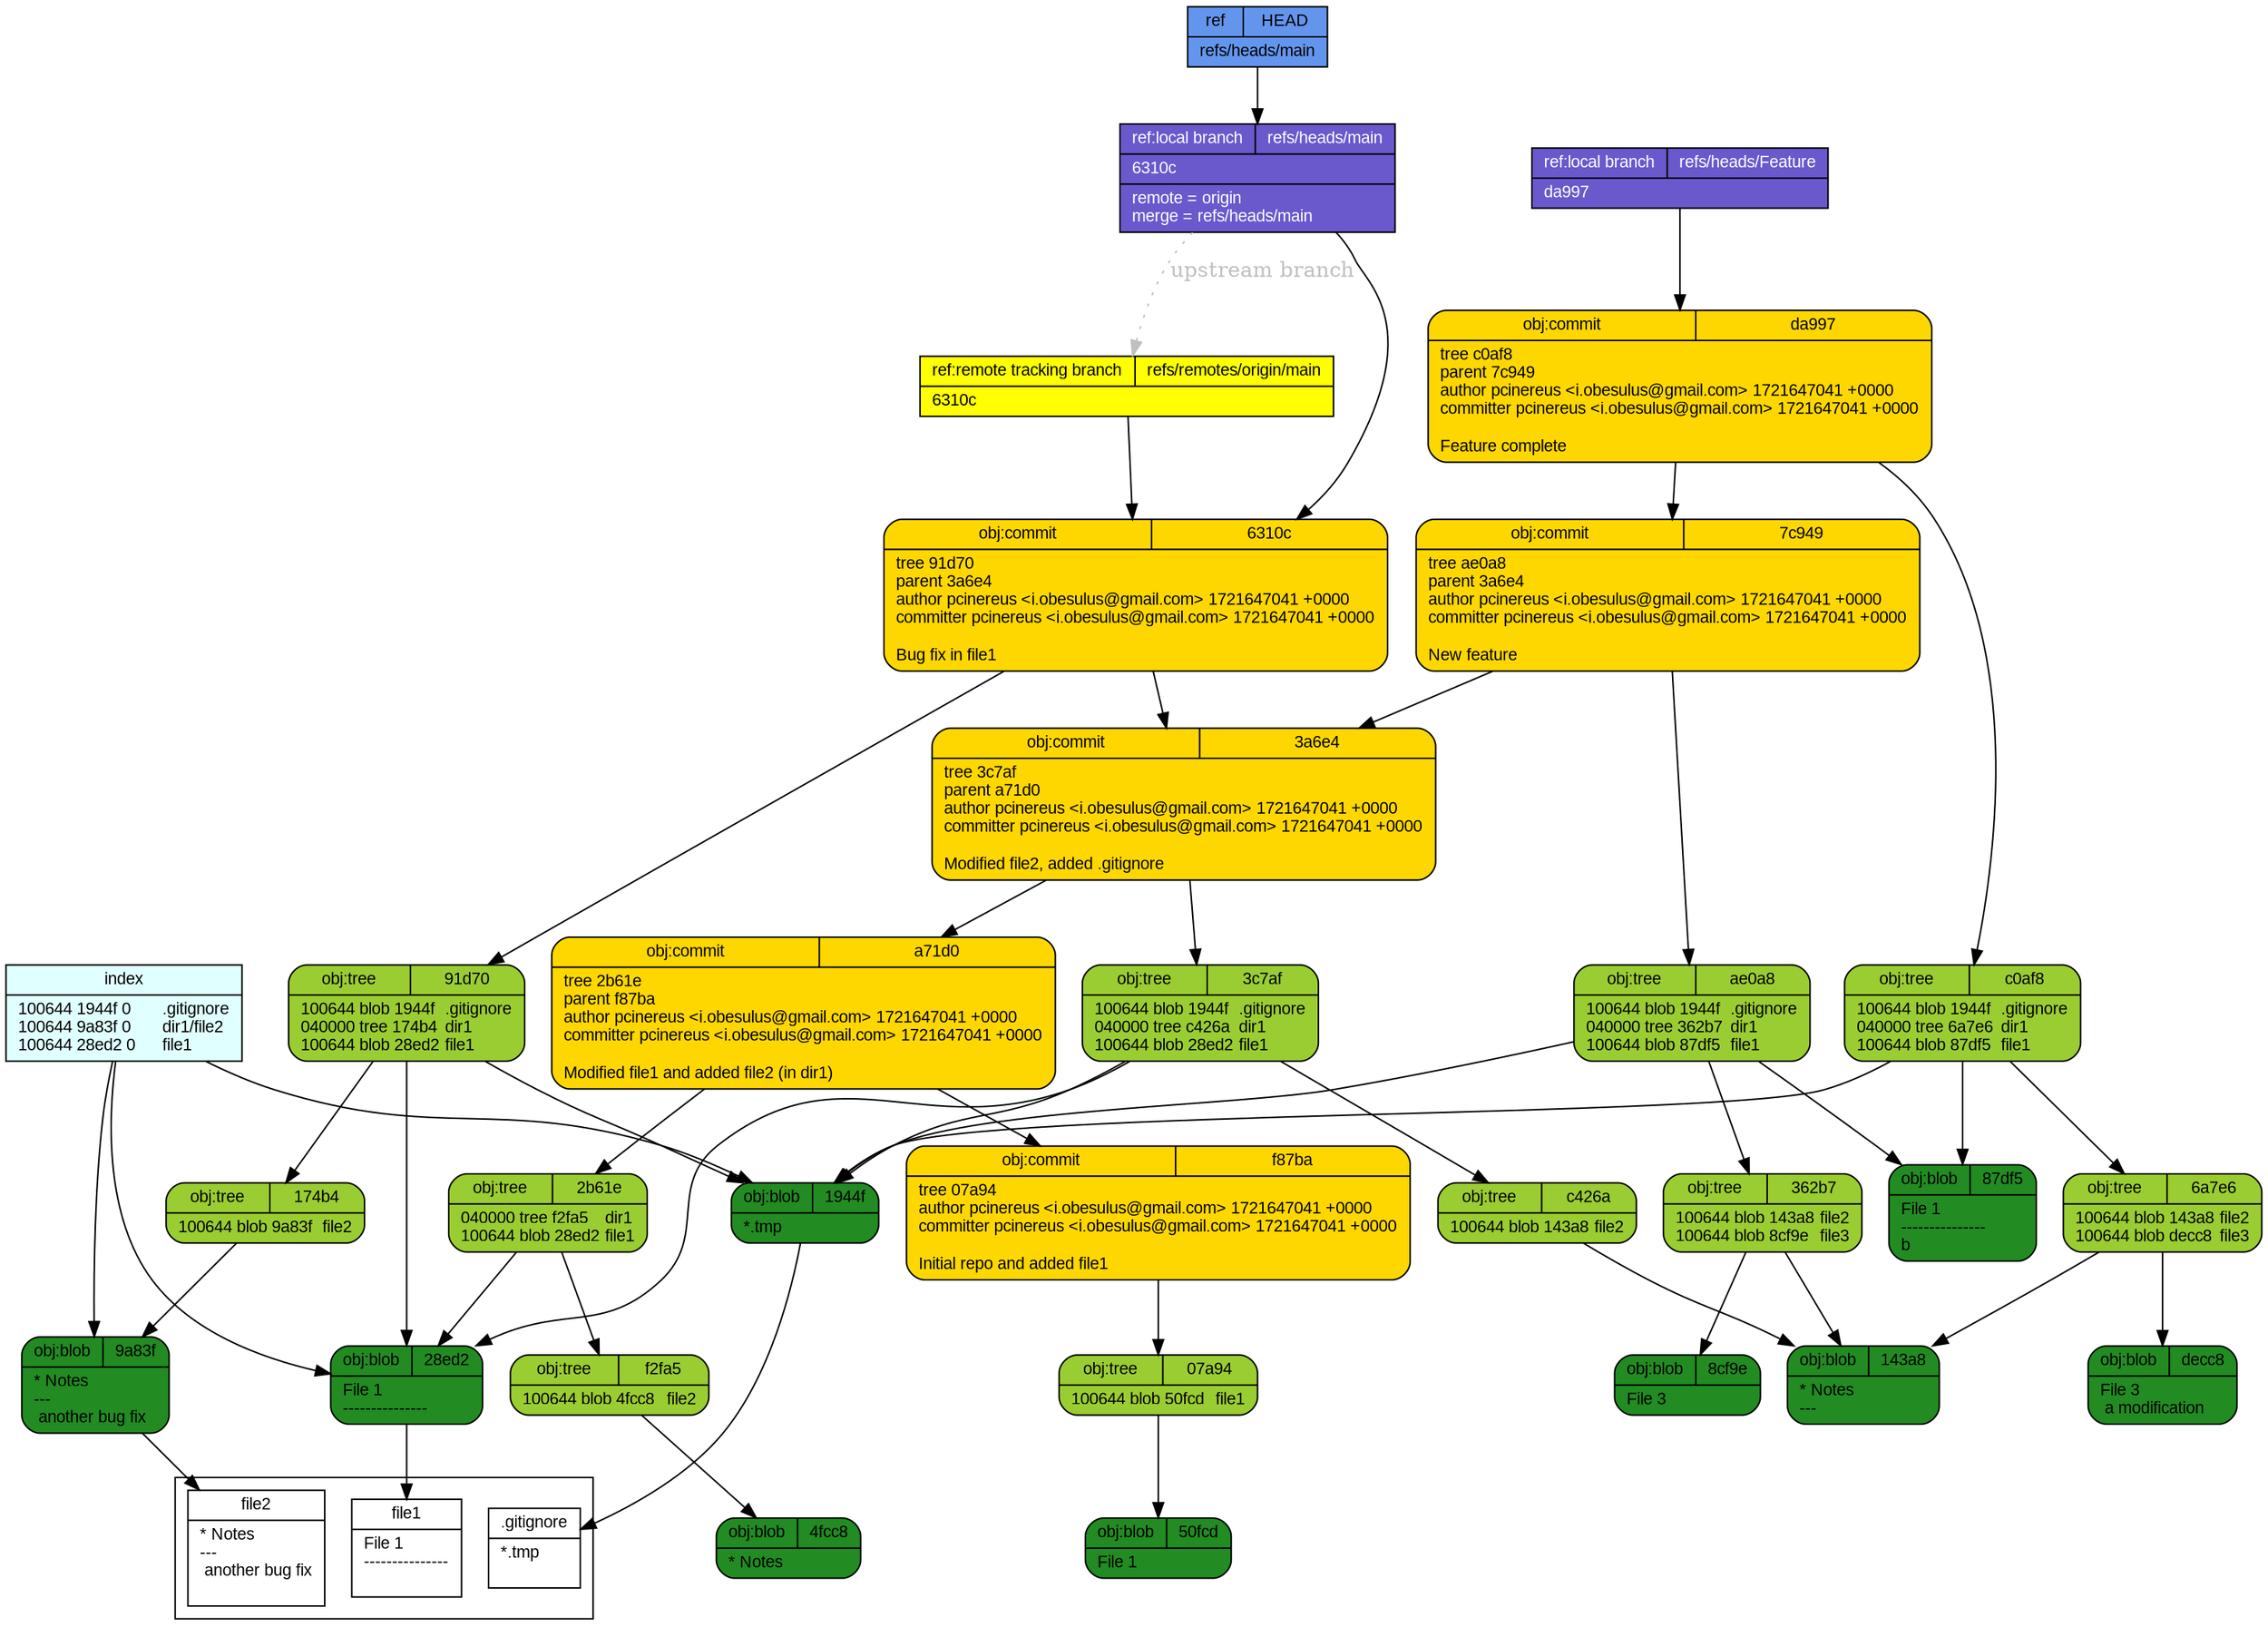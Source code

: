 digraph structs {
  node [shape=record,fontsize=11,fontname="arial"];
  rankdir="TB";
  _f2fa5 [fillcolor="yellowgreen", style="filled,rounded", label="{{obj:tree|f2fa5}|100644\ blob\ 4fcc8\	file2\l}"]  _f2fa5 -> _4fcc8
  _07a94 [fillcolor="yellowgreen", style="filled,rounded", label="{{obj:tree|07a94}|100644\ blob\ 50fcd\	file1\l}"]  _07a94 -> _50fcd
  _143a8 [fillcolor="forestgreen", style="filled,rounded", label="{{obj:blob|143a8}|\*\ Notes\l\-\-\-\l}"]  _c0af8 [fillcolor="yellowgreen", style="filled,rounded", label="{{obj:tree|c0af8}|100644\ blob\ 1944f\	\.gitignore\l040000\ tree\ 6a7e6\	dir1\l100644\ blob\ 87df5\	file1\l}"]  _c0af8 -> _1944f
  _c0af8 -> _6a7e6
  _c0af8 -> _87df5
  _4fcc8 [fillcolor="forestgreen", style="filled,rounded", label="{{obj:blob|4fcc8}|\*\ Notes\l}"]  _f87ba [fillcolor="gold", style="filled,rounded", label="{{obj:commit|f87ba}|tree\ 07a94\lauthor\ pcinereus\ \<i\.obesulus\@gmail\.com\>\ 1721647041\ \+0000\lcommitter\ pcinereus\ \<i\.obesulus\@gmail\.com\>\ 1721647041\ \+0000\l\lInitial\ repo\ and\ added\ file1\l}"]  _f87ba -> _07a94
  _3a6e4 [fillcolor="gold", style="filled,rounded", label="{{obj:commit|3a6e4}|tree\ 3c7af\lparent\ a71d0\lauthor\ pcinereus\ \<i\.obesulus\@gmail\.com\>\ 1721647041\ \+0000\lcommitter\ pcinereus\ \<i\.obesulus\@gmail\.com\>\ 1721647041\ \+0000\l\lModified\ file2\,\ added\ \.gitignore\l}"]  _3a6e4 -> _3c7af
  _3a6e4 -> _a71d0
  _6310c [fillcolor="gold", style="filled,rounded", label="{{obj:commit|6310c}|tree\ 91d70\lparent\ 3a6e4\lauthor\ pcinereus\ \<i\.obesulus\@gmail\.com\>\ 1721647041\ \+0000\lcommitter\ pcinereus\ \<i\.obesulus\@gmail\.com\>\ 1721647041\ \+0000\l\lBug\ fix\ in\ file1\l}"]  _6310c -> _91d70
  _6310c -> _3a6e4
  _c426a [fillcolor="yellowgreen", style="filled,rounded", label="{{obj:tree|c426a}|100644\ blob\ 143a8\	file2\l}"]  _c426a -> _143a8
  _1944f [fillcolor="forestgreen", style="filled,rounded", label="{{obj:blob|1944f}|\*\.tmp\l}"]  _50fcd [fillcolor="forestgreen", style="filled,rounded", label="{{obj:blob|50fcd}|File\ 1\l}"]  _a71d0 [fillcolor="gold", style="filled,rounded", label="{{obj:commit|a71d0}|tree\ 2b61e\lparent\ f87ba\lauthor\ pcinereus\ \<i\.obesulus\@gmail\.com\>\ 1721647041\ \+0000\lcommitter\ pcinereus\ \<i\.obesulus\@gmail\.com\>\ 1721647041\ \+0000\l\lModified\ file1\ and\ added\ file2\ \(in\ dir1\)\l}"]  _a71d0 -> _2b61e
  _a71d0 -> _f87ba
  _7c949 [fillcolor="gold", style="filled,rounded", label="{{obj:commit|7c949}|tree\ ae0a8\lparent\ 3a6e4\lauthor\ pcinereus\ \<i\.obesulus\@gmail\.com\>\ 1721647041\ \+0000\lcommitter\ pcinereus\ \<i\.obesulus\@gmail\.com\>\ 1721647041\ \+0000\l\lNew\ feature\l}"]  _7c949 -> _ae0a8
  _7c949 -> _3a6e4
  _8cf9e [fillcolor="forestgreen", style="filled,rounded", label="{{obj:blob|8cf9e}|File\ 3\l}"]  _91d70 [fillcolor="yellowgreen", style="filled,rounded", label="{{obj:tree|91d70}|100644\ blob\ 1944f\	\.gitignore\l040000\ tree\ 174b4\	dir1\l100644\ blob\ 28ed2\	file1\l}"]  _91d70 -> _1944f
  _91d70 -> _174b4
  _91d70 -> _28ed2
  _da997 [fillcolor="gold", style="filled,rounded", label="{{obj:commit|da997}|tree\ c0af8\lparent\ 7c949\lauthor\ pcinereus\ \<i\.obesulus\@gmail\.com\>\ 1721647041\ \+0000\lcommitter\ pcinereus\ \<i\.obesulus\@gmail\.com\>\ 1721647041\ \+0000\l\lFeature\ complete\l}"]  _da997 -> _c0af8
  _da997 -> _7c949
  _9a83f [fillcolor="forestgreen", style="filled,rounded", label="{{obj:blob|9a83f}|\*\ Notes\l\-\-\-\l\ another\ bug\ fix\l}"]  _ae0a8 [fillcolor="yellowgreen", style="filled,rounded", label="{{obj:tree|ae0a8}|100644\ blob\ 1944f\	\.gitignore\l040000\ tree\ 362b7\	dir1\l100644\ blob\ 87df5\	file1\l}"]  _ae0a8 -> _1944f
  _ae0a8 -> _362b7
  _ae0a8 -> _87df5
  _2b61e [fillcolor="yellowgreen", style="filled,rounded", label="{{obj:tree|2b61e}|040000\ tree\ f2fa5\	dir1\l100644\ blob\ 28ed2\	file1\l}"]  _2b61e -> _f2fa5
  _2b61e -> _28ed2
  _87df5 [fillcolor="forestgreen", style="filled,rounded", label="{{obj:blob|87df5}|File\ 1\l\-\-\-\-\-\-\-\-\-\-\-\-\-\-\-\lb\l}"]  _362b7 [fillcolor="yellowgreen", style="filled,rounded", label="{{obj:tree|362b7}|100644\ blob\ 143a8\	file2\l100644\ blob\ 8cf9e\	file3\l}"]  _362b7 -> _143a8
  _362b7 -> _8cf9e
  _3c7af [fillcolor="yellowgreen", style="filled,rounded", label="{{obj:tree|3c7af}|100644\ blob\ 1944f\	\.gitignore\l040000\ tree\ c426a\	dir1\l100644\ blob\ 28ed2\	file1\l}"]  _3c7af -> _1944f
  _3c7af -> _c426a
  _3c7af -> _28ed2
  _28ed2 [fillcolor="forestgreen", style="filled,rounded", label="{{obj:blob|28ed2}|File\ 1\l\-\-\-\-\-\-\-\-\-\-\-\-\-\-\-\l}"]  _6a7e6 [fillcolor="yellowgreen", style="filled,rounded", label="{{obj:tree|6a7e6}|100644\ blob\ 143a8\	file2\l100644\ blob\ decc8\	file3\l}"]  _6a7e6 -> _143a8
  _6a7e6 -> _decc8
  _174b4 [fillcolor="yellowgreen", style="filled,rounded", label="{{obj:tree|174b4}|100644\ blob\ 9a83f\	file2\l}"]  _174b4 -> _9a83f
  _decc8 [fillcolor="forestgreen", style="filled,rounded", label="{{obj:blob|decc8}|File\ 3\l\ a\ modification\l}"]  _refs___heads___Feature [style=filled, fillcolor=slateblue3, fontcolor = white,  label="{{ref:local branch|refs\/heads\/Feature}|da997\l}"]
  _refs___heads___Feature -> _da997
  _refs___heads___main -> _refs___remotes___origin___main [style=dotted, color=gray, fontcolor=gray, label="upstream branch"]
  _refs___heads___main [style=filled, fillcolor=slateblue3, fontcolor = white,  label="{{ref:local branch|refs\/heads\/main}|6310c\l|remote\ \=\ origin\lmerge\ \=\ refs\/heads\/main\l}"]
  _refs___heads___main -> _6310c
  _refs___remotes___origin___main [style=filled, fillcolor=yellow, fontcolor = black,  label="{{ref:remote tracking branch|refs\/remotes\/origin\/main}|6310c\l}"]
  _refs___remotes___origin___main -> _6310c
  _HEAD [style=filled, fillcolor=cornflowerblue, fontcolor=black,  label="{{ref|HEAD}|refs\/heads\/main\l}"]
  _HEAD -> _refs___heads___main
  index -> _1944f
  index -> _9a83f
  index -> _28ed2
  index [style=filled, fillcolor=lightcyan, label="{{index}|100644\ 1944f\ 0\	\.gitignore\l100644\ 9a83f\ 0\	dir1\/file2\l100644\ 28ed2\ 0\	file1\l}"]
subgraph cluster_1 {rank=sink  _gitignore [fillcolor="white", label="{{.gitignore}|*.tmp\l\l}"] 
  _file2 [fillcolor="white", label="{{file2}|* Notes\l---\l another bug fix\l\l}"] 
  _file1 [fillcolor="white", label="{{file1}|File 1\l---------------\l\l}"] 
}
 _1944f -> _gitignore
 _9a83f -> _file2
 _28ed2 -> _file1
}
